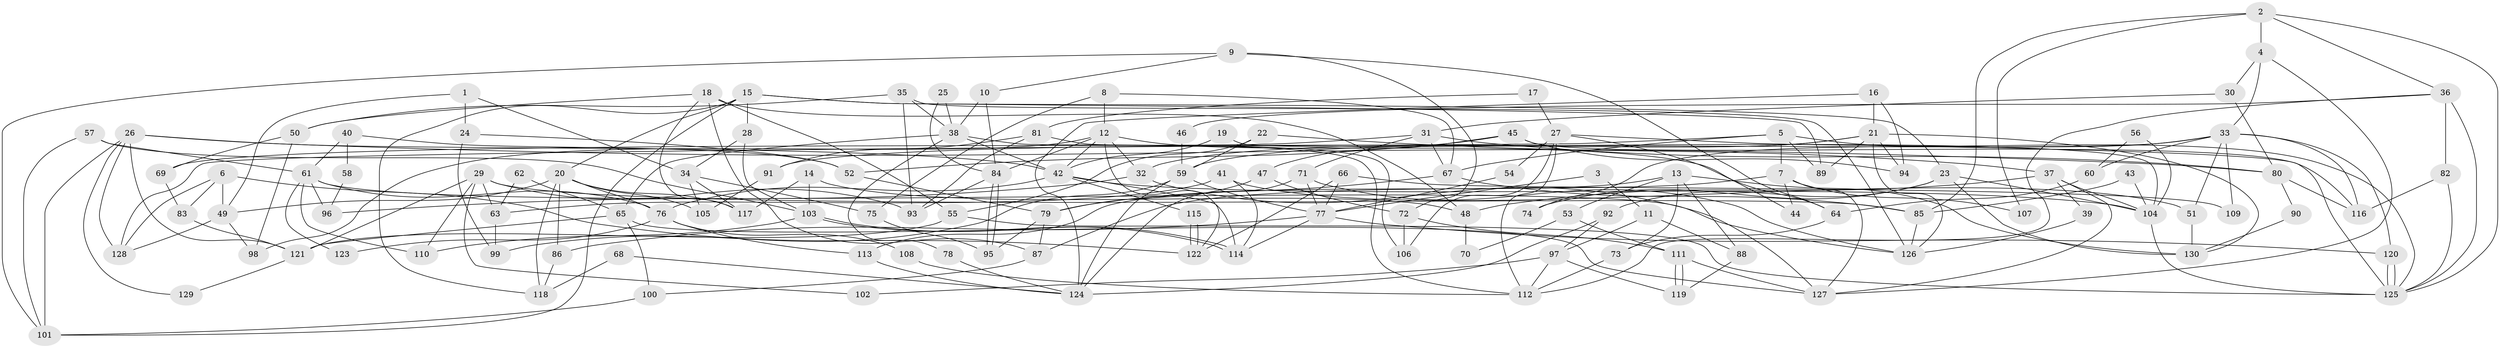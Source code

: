 // Generated by graph-tools (version 1.1) at 2025/50/03/09/25 03:50:02]
// undirected, 130 vertices, 260 edges
graph export_dot {
graph [start="1"]
  node [color=gray90,style=filled];
  1;
  2;
  3;
  4;
  5;
  6;
  7;
  8;
  9;
  10;
  11;
  12;
  13;
  14;
  15;
  16;
  17;
  18;
  19;
  20;
  21;
  22;
  23;
  24;
  25;
  26;
  27;
  28;
  29;
  30;
  31;
  32;
  33;
  34;
  35;
  36;
  37;
  38;
  39;
  40;
  41;
  42;
  43;
  44;
  45;
  46;
  47;
  48;
  49;
  50;
  51;
  52;
  53;
  54;
  55;
  56;
  57;
  58;
  59;
  60;
  61;
  62;
  63;
  64;
  65;
  66;
  67;
  68;
  69;
  70;
  71;
  72;
  73;
  74;
  75;
  76;
  77;
  78;
  79;
  80;
  81;
  82;
  83;
  84;
  85;
  86;
  87;
  88;
  89;
  90;
  91;
  92;
  93;
  94;
  95;
  96;
  97;
  98;
  99;
  100;
  101;
  102;
  103;
  104;
  105;
  106;
  107;
  108;
  109;
  110;
  111;
  112;
  113;
  114;
  115;
  116;
  117;
  118;
  119;
  120;
  121;
  122;
  123;
  124;
  125;
  126;
  127;
  128;
  129;
  130;
  1 -- 34;
  1 -- 49;
  1 -- 24;
  2 -- 36;
  2 -- 125;
  2 -- 4;
  2 -- 85;
  2 -- 107;
  3 -- 11;
  3 -- 77;
  4 -- 30;
  4 -- 33;
  4 -- 127;
  5 -- 7;
  5 -- 128;
  5 -- 67;
  5 -- 89;
  5 -- 125;
  6 -- 49;
  6 -- 128;
  6 -- 83;
  6 -- 122;
  7 -- 87;
  7 -- 127;
  7 -- 44;
  7 -- 107;
  8 -- 12;
  8 -- 67;
  8 -- 75;
  9 -- 101;
  9 -- 10;
  9 -- 64;
  9 -- 72;
  10 -- 38;
  10 -- 84;
  11 -- 97;
  11 -- 88;
  12 -- 64;
  12 -- 122;
  12 -- 32;
  12 -- 42;
  12 -- 84;
  12 -- 98;
  13 -- 130;
  13 -- 113;
  13 -- 53;
  13 -- 73;
  13 -- 88;
  14 -- 48;
  14 -- 103;
  14 -- 117;
  15 -- 89;
  15 -- 20;
  15 -- 23;
  15 -- 28;
  15 -- 101;
  15 -- 118;
  16 -- 124;
  16 -- 94;
  16 -- 21;
  17 -- 81;
  17 -- 27;
  18 -- 55;
  18 -- 87;
  18 -- 48;
  18 -- 50;
  18 -- 117;
  19 -- 42;
  19 -- 104;
  20 -- 117;
  20 -- 118;
  20 -- 49;
  20 -- 76;
  20 -- 86;
  20 -- 105;
  21 -- 32;
  21 -- 59;
  21 -- 89;
  21 -- 94;
  21 -- 126;
  21 -- 130;
  22 -- 55;
  22 -- 59;
  22 -- 37;
  23 -- 104;
  23 -- 74;
  23 -- 92;
  23 -- 130;
  24 -- 99;
  24 -- 52;
  25 -- 38;
  25 -- 84;
  26 -- 101;
  26 -- 42;
  26 -- 80;
  26 -- 121;
  26 -- 128;
  26 -- 129;
  27 -- 106;
  27 -- 125;
  27 -- 44;
  27 -- 54;
  27 -- 112;
  28 -- 103;
  28 -- 34;
  29 -- 85;
  29 -- 121;
  29 -- 63;
  29 -- 93;
  29 -- 102;
  29 -- 110;
  30 -- 80;
  30 -- 31;
  31 -- 67;
  31 -- 71;
  31 -- 69;
  31 -- 80;
  32 -- 127;
  32 -- 96;
  33 -- 116;
  33 -- 51;
  33 -- 60;
  33 -- 74;
  33 -- 91;
  33 -- 109;
  33 -- 120;
  34 -- 117;
  34 -- 75;
  34 -- 105;
  35 -- 126;
  35 -- 93;
  35 -- 38;
  35 -- 50;
  36 -- 112;
  36 -- 125;
  36 -- 46;
  36 -- 82;
  37 -- 127;
  37 -- 39;
  37 -- 48;
  37 -- 104;
  38 -- 42;
  38 -- 65;
  38 -- 78;
  38 -- 112;
  39 -- 126;
  40 -- 61;
  40 -- 52;
  40 -- 58;
  41 -- 114;
  41 -- 51;
  41 -- 63;
  42 -- 104;
  42 -- 76;
  42 -- 114;
  42 -- 115;
  43 -- 85;
  43 -- 104;
  45 -- 116;
  45 -- 47;
  45 -- 52;
  45 -- 94;
  46 -- 59;
  47 -- 79;
  47 -- 72;
  48 -- 70;
  49 -- 98;
  49 -- 128;
  50 -- 69;
  50 -- 98;
  51 -- 130;
  52 -- 79;
  53 -- 111;
  53 -- 70;
  54 -- 77;
  55 -- 121;
  55 -- 125;
  56 -- 104;
  56 -- 60;
  57 -- 103;
  57 -- 61;
  57 -- 101;
  58 -- 96;
  59 -- 77;
  59 -- 99;
  59 -- 124;
  60 -- 64;
  61 -- 76;
  61 -- 126;
  61 -- 96;
  61 -- 110;
  61 -- 123;
  62 -- 65;
  62 -- 63;
  63 -- 99;
  64 -- 73;
  65 -- 121;
  65 -- 100;
  65 -- 127;
  66 -- 77;
  66 -- 122;
  66 -- 109;
  67 -- 79;
  67 -- 85;
  68 -- 124;
  68 -- 118;
  69 -- 83;
  71 -- 126;
  71 -- 77;
  71 -- 124;
  72 -- 111;
  72 -- 106;
  73 -- 112;
  75 -- 95;
  76 -- 108;
  76 -- 113;
  76 -- 123;
  77 -- 120;
  77 -- 114;
  77 -- 86;
  78 -- 124;
  79 -- 95;
  79 -- 87;
  80 -- 90;
  80 -- 116;
  81 -- 91;
  81 -- 93;
  81 -- 106;
  82 -- 125;
  82 -- 116;
  83 -- 121;
  84 -- 95;
  84 -- 95;
  84 -- 93;
  85 -- 126;
  86 -- 118;
  87 -- 100;
  88 -- 119;
  90 -- 130;
  91 -- 105;
  92 -- 124;
  92 -- 97;
  97 -- 112;
  97 -- 102;
  97 -- 119;
  100 -- 101;
  103 -- 114;
  103 -- 114;
  103 -- 110;
  104 -- 125;
  108 -- 112;
  111 -- 119;
  111 -- 119;
  111 -- 127;
  113 -- 124;
  115 -- 122;
  115 -- 122;
  120 -- 125;
  120 -- 125;
  121 -- 129;
}

